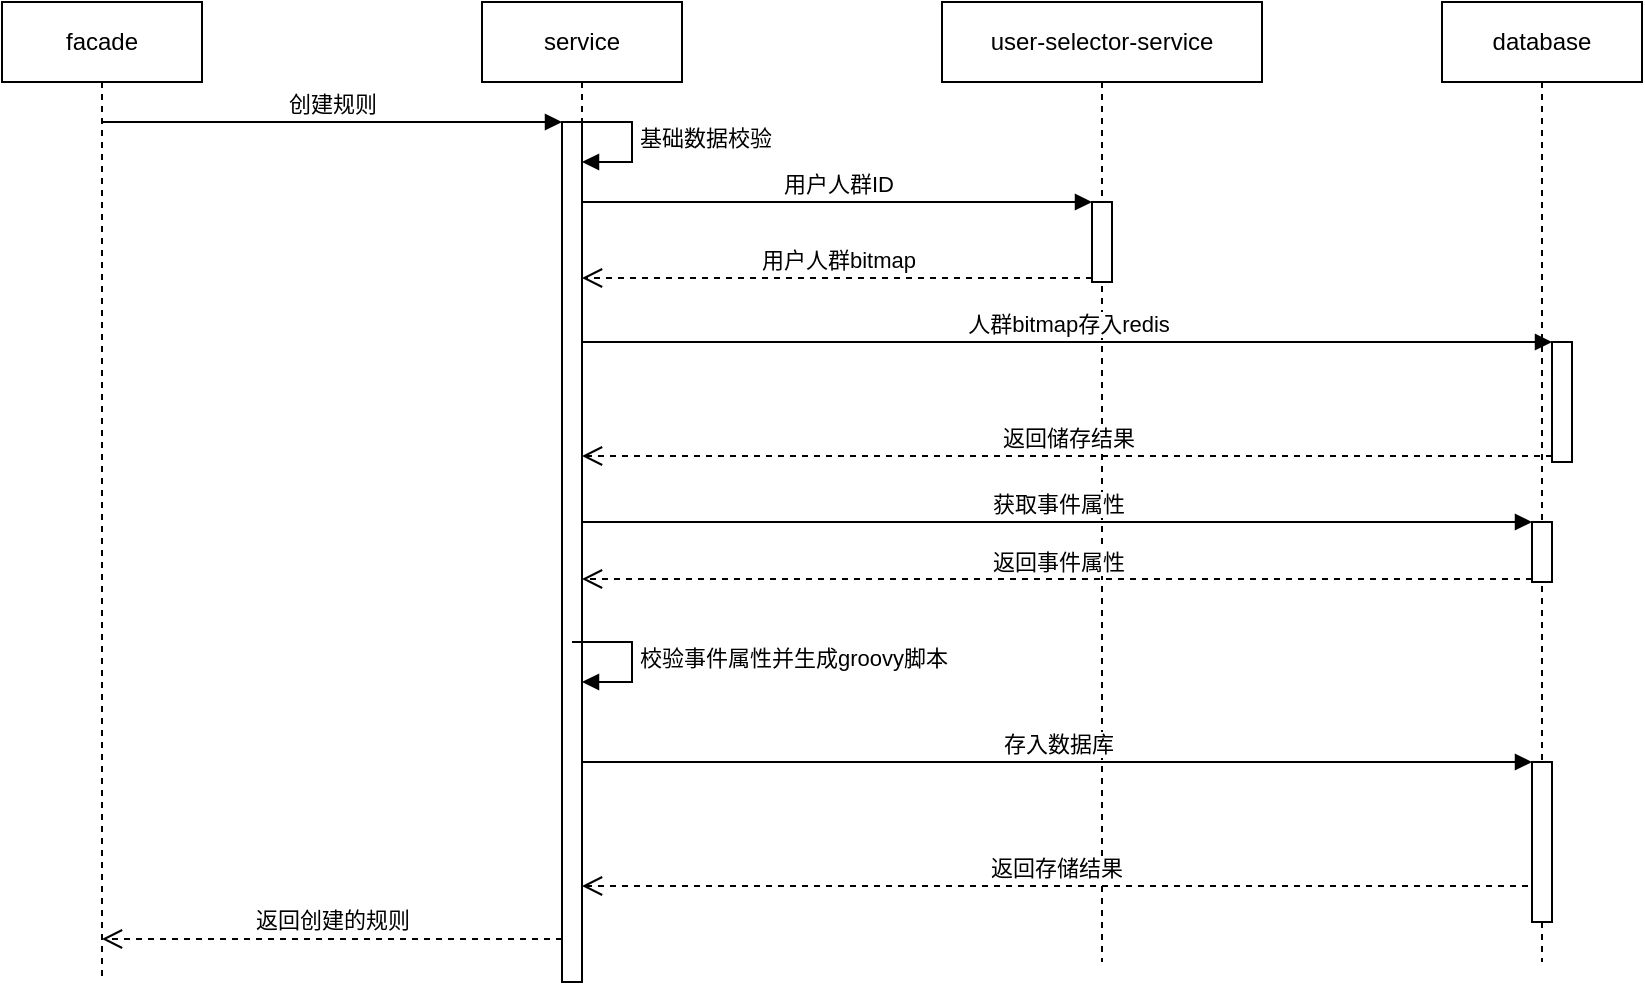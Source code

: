 <mxfile version="20.5.3" type="github">
  <diagram id="GfOiD7L5Lf0xXkd3SCVE" name="第 1 页">
    <mxGraphModel dx="1426" dy="793" grid="1" gridSize="10" guides="1" tooltips="1" connect="1" arrows="1" fold="1" page="1" pageScale="1" pageWidth="3300" pageHeight="4681" math="0" shadow="0">
      <root>
        <mxCell id="0" />
        <mxCell id="1" parent="0" />
        <mxCell id="NvlOek_77_1kg0eh45Kx-1" value="facade" style="shape=umlLifeline;perimeter=lifelinePerimeter;whiteSpace=wrap;html=1;container=1;collapsible=0;recursiveResize=0;outlineConnect=0;" vertex="1" parent="1">
          <mxGeometry x="200" y="120" width="100" height="490" as="geometry" />
        </mxCell>
        <mxCell id="NvlOek_77_1kg0eh45Kx-3" value="service" style="shape=umlLifeline;perimeter=lifelinePerimeter;whiteSpace=wrap;html=1;container=1;collapsible=0;recursiveResize=0;outlineConnect=0;" vertex="1" parent="1">
          <mxGeometry x="440" y="120" width="100" height="480" as="geometry" />
        </mxCell>
        <mxCell id="NvlOek_77_1kg0eh45Kx-4" value="user-selector-service" style="shape=umlLifeline;perimeter=lifelinePerimeter;whiteSpace=wrap;html=1;container=1;collapsible=0;recursiveResize=0;outlineConnect=0;" vertex="1" parent="1">
          <mxGeometry x="670" y="120" width="160" height="480" as="geometry" />
        </mxCell>
        <mxCell id="NvlOek_77_1kg0eh45Kx-8" value="" style="html=1;points=[];perimeter=orthogonalPerimeter;" vertex="1" parent="NvlOek_77_1kg0eh45Kx-4">
          <mxGeometry x="75" y="100" width="10" height="40" as="geometry" />
        </mxCell>
        <mxCell id="NvlOek_77_1kg0eh45Kx-6" value="创建规则" style="html=1;verticalAlign=bottom;endArrow=block;entryX=0;entryY=0;rounded=0;" edge="1" target="NvlOek_77_1kg0eh45Kx-5" parent="1" source="NvlOek_77_1kg0eh45Kx-1">
          <mxGeometry relative="1" as="geometry">
            <mxPoint x="415" y="230" as="sourcePoint" />
          </mxGeometry>
        </mxCell>
        <mxCell id="NvlOek_77_1kg0eh45Kx-7" value="返回创建的规则" style="html=1;verticalAlign=bottom;endArrow=open;dashed=1;endSize=8;exitX=0;exitY=0.95;rounded=0;" edge="1" source="NvlOek_77_1kg0eh45Kx-5" parent="1" target="NvlOek_77_1kg0eh45Kx-1">
          <mxGeometry relative="1" as="geometry">
            <mxPoint x="415" y="306" as="targetPoint" />
          </mxGeometry>
        </mxCell>
        <mxCell id="NvlOek_77_1kg0eh45Kx-10" value="用户人群bitmap" style="html=1;verticalAlign=bottom;endArrow=open;dashed=1;endSize=8;exitX=0;exitY=0.95;rounded=0;" edge="1" source="NvlOek_77_1kg0eh45Kx-8" parent="1" target="NvlOek_77_1kg0eh45Kx-3">
          <mxGeometry relative="1" as="geometry">
            <mxPoint x="675" y="316" as="targetPoint" />
          </mxGeometry>
        </mxCell>
        <mxCell id="NvlOek_77_1kg0eh45Kx-9" value="用户人群ID" style="html=1;verticalAlign=bottom;endArrow=block;entryX=0;entryY=0;rounded=0;" edge="1" target="NvlOek_77_1kg0eh45Kx-8" parent="1" source="NvlOek_77_1kg0eh45Kx-3">
          <mxGeometry relative="1" as="geometry">
            <mxPoint x="675" y="240" as="sourcePoint" />
          </mxGeometry>
        </mxCell>
        <mxCell id="NvlOek_77_1kg0eh45Kx-13" value="database" style="shape=umlLifeline;perimeter=lifelinePerimeter;whiteSpace=wrap;html=1;container=1;collapsible=0;recursiveResize=0;outlineConnect=0;" vertex="1" parent="1">
          <mxGeometry x="920" y="120" width="100" height="480" as="geometry" />
        </mxCell>
        <mxCell id="NvlOek_77_1kg0eh45Kx-15" value="" style="html=1;points=[];perimeter=orthogonalPerimeter;" vertex="1" parent="NvlOek_77_1kg0eh45Kx-13">
          <mxGeometry x="55" y="170" width="10" height="60" as="geometry" />
        </mxCell>
        <mxCell id="NvlOek_77_1kg0eh45Kx-24" value="" style="html=1;points=[];perimeter=orthogonalPerimeter;" vertex="1" parent="NvlOek_77_1kg0eh45Kx-13">
          <mxGeometry x="45" y="380" width="10" height="80" as="geometry" />
        </mxCell>
        <mxCell id="NvlOek_77_1kg0eh45Kx-31" value="" style="html=1;points=[];perimeter=orthogonalPerimeter;" vertex="1" parent="NvlOek_77_1kg0eh45Kx-13">
          <mxGeometry x="45" y="260" width="10" height="30" as="geometry" />
        </mxCell>
        <mxCell id="NvlOek_77_1kg0eh45Kx-16" value="人群bitmap存入redis" style="html=1;verticalAlign=bottom;endArrow=block;entryX=0;entryY=0;rounded=0;" edge="1" target="NvlOek_77_1kg0eh45Kx-15" parent="1" source="NvlOek_77_1kg0eh45Kx-3">
          <mxGeometry relative="1" as="geometry">
            <mxPoint x="895" y="300" as="sourcePoint" />
          </mxGeometry>
        </mxCell>
        <mxCell id="NvlOek_77_1kg0eh45Kx-17" value="返回储存结果" style="html=1;verticalAlign=bottom;endArrow=open;dashed=1;endSize=8;exitX=0;exitY=0.95;rounded=0;" edge="1" source="NvlOek_77_1kg0eh45Kx-15" parent="1" target="NvlOek_77_1kg0eh45Kx-3">
          <mxGeometry relative="1" as="geometry">
            <mxPoint x="870" y="370" as="targetPoint" />
          </mxGeometry>
        </mxCell>
        <mxCell id="NvlOek_77_1kg0eh45Kx-25" value="存入数据库" style="html=1;verticalAlign=bottom;endArrow=block;entryX=0;entryY=0;rounded=0;" edge="1" target="NvlOek_77_1kg0eh45Kx-24" parent="1" source="NvlOek_77_1kg0eh45Kx-3">
          <mxGeometry relative="1" as="geometry">
            <mxPoint x="895" y="500" as="sourcePoint" />
          </mxGeometry>
        </mxCell>
        <mxCell id="NvlOek_77_1kg0eh45Kx-26" value="返回存储结果" style="html=1;verticalAlign=bottom;endArrow=open;dashed=1;endSize=8;exitX=-0.2;exitY=0.775;rounded=0;exitDx=0;exitDy=0;exitPerimeter=0;" edge="1" source="NvlOek_77_1kg0eh45Kx-24" parent="1" target="NvlOek_77_1kg0eh45Kx-3">
          <mxGeometry relative="1" as="geometry">
            <mxPoint x="895" y="576" as="targetPoint" />
          </mxGeometry>
        </mxCell>
        <mxCell id="NvlOek_77_1kg0eh45Kx-5" value="" style="html=1;points=[];perimeter=orthogonalPerimeter;" vertex="1" parent="1">
          <mxGeometry x="480" y="180" width="10" height="430" as="geometry" />
        </mxCell>
        <mxCell id="NvlOek_77_1kg0eh45Kx-30" value="基础数据校验" style="edgeStyle=orthogonalEdgeStyle;html=1;align=left;spacingLeft=2;endArrow=block;rounded=0;entryX=1;entryY=0;" edge="1" parent="1">
          <mxGeometry relative="1" as="geometry">
            <mxPoint x="485" y="180" as="sourcePoint" />
            <Array as="points">
              <mxPoint x="515" y="180" />
            </Array>
            <mxPoint x="490" y="200" as="targetPoint" />
          </mxGeometry>
        </mxCell>
        <mxCell id="NvlOek_77_1kg0eh45Kx-32" value="获取事件属性" style="html=1;verticalAlign=bottom;endArrow=block;entryX=0;entryY=0;rounded=0;" edge="1" target="NvlOek_77_1kg0eh45Kx-31" parent="1" source="NvlOek_77_1kg0eh45Kx-3">
          <mxGeometry relative="1" as="geometry">
            <mxPoint x="895" y="390" as="sourcePoint" />
          </mxGeometry>
        </mxCell>
        <mxCell id="NvlOek_77_1kg0eh45Kx-33" value="返回事件属性" style="html=1;verticalAlign=bottom;endArrow=open;dashed=1;endSize=8;exitX=0;exitY=0.95;rounded=0;" edge="1" source="NvlOek_77_1kg0eh45Kx-31" parent="1" target="NvlOek_77_1kg0eh45Kx-3">
          <mxGeometry relative="1" as="geometry">
            <mxPoint x="895" y="466" as="targetPoint" />
          </mxGeometry>
        </mxCell>
        <mxCell id="NvlOek_77_1kg0eh45Kx-35" value="校验事件属性并生成groovy脚本" style="edgeStyle=orthogonalEdgeStyle;html=1;align=left;spacingLeft=2;endArrow=block;rounded=0;entryX=1;entryY=0;" edge="1" parent="1">
          <mxGeometry relative="1" as="geometry">
            <mxPoint x="485" y="440" as="sourcePoint" />
            <Array as="points">
              <mxPoint x="515" y="440" />
            </Array>
            <mxPoint x="490" y="460" as="targetPoint" />
          </mxGeometry>
        </mxCell>
      </root>
    </mxGraphModel>
  </diagram>
</mxfile>
